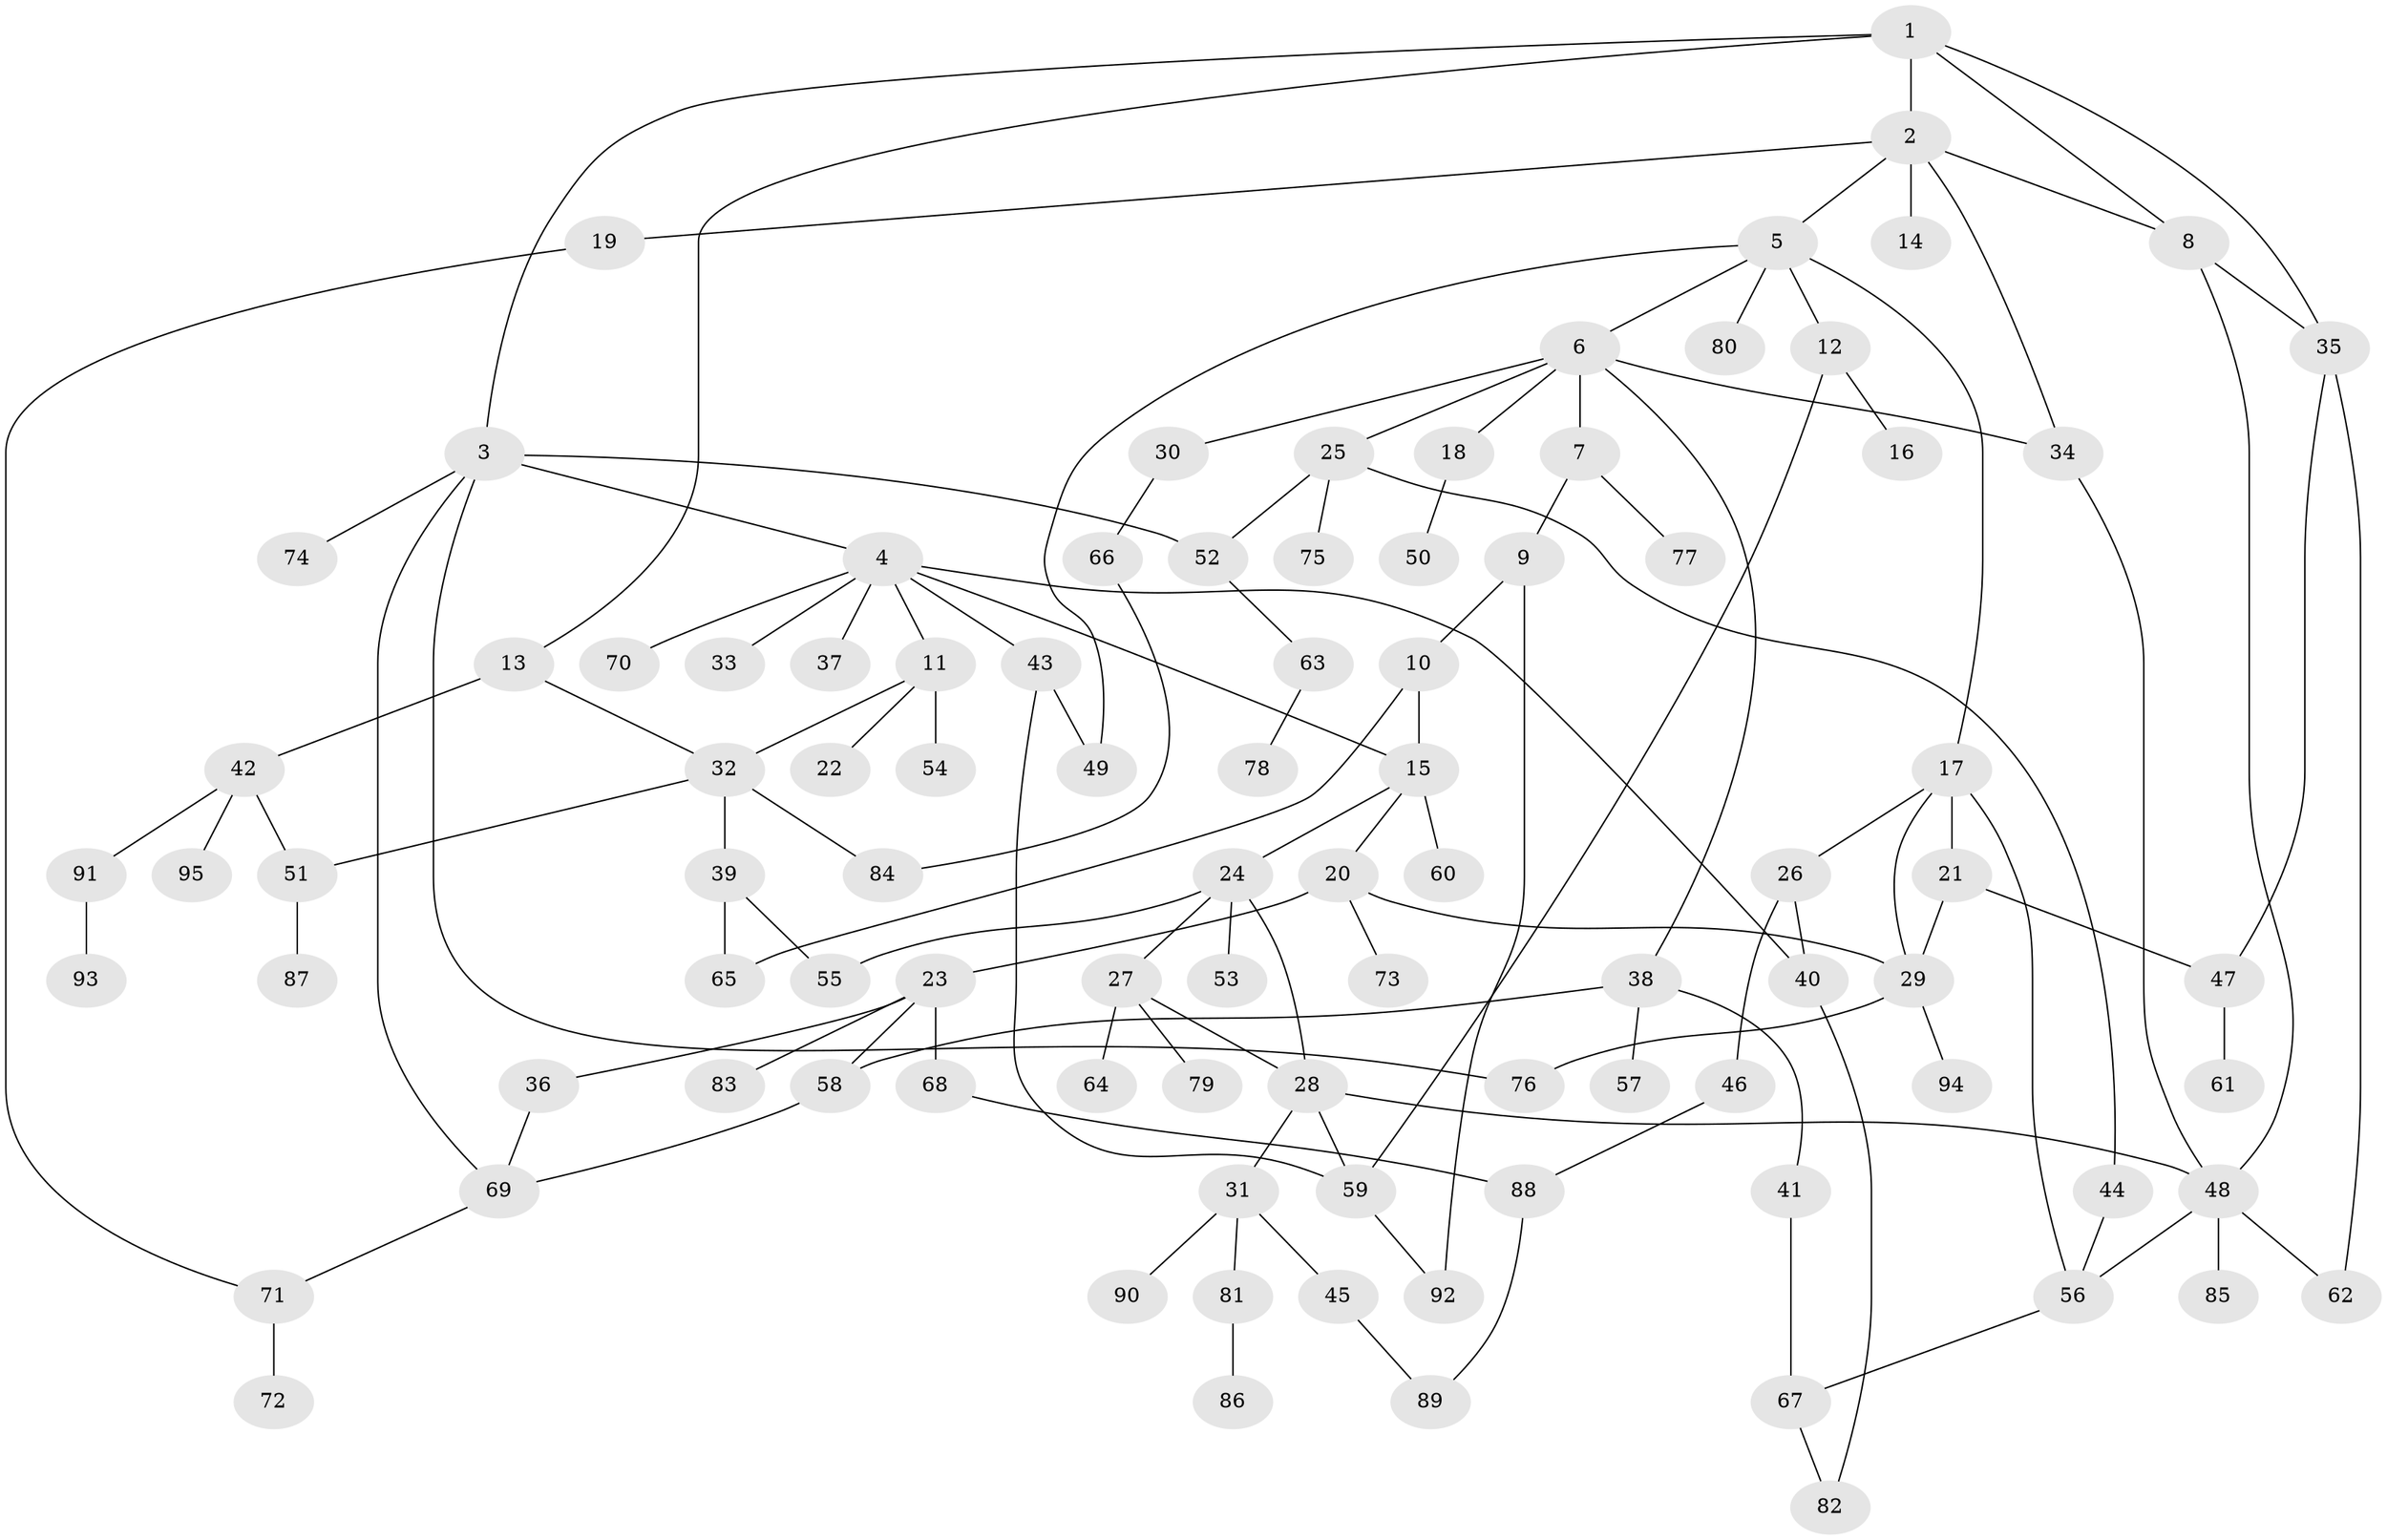 // coarse degree distribution, {5: 0.06451612903225806, 7: 0.08064516129032258, 6: 0.04838709677419355, 9: 0.016129032258064516, 2: 0.20967741935483872, 3: 0.1935483870967742, 1: 0.3225806451612903, 4: 0.04838709677419355, 8: 0.016129032258064516}
// Generated by graph-tools (version 1.1) at 2025/23/03/03/25 07:23:32]
// undirected, 95 vertices, 127 edges
graph export_dot {
graph [start="1"]
  node [color=gray90,style=filled];
  1;
  2;
  3;
  4;
  5;
  6;
  7;
  8;
  9;
  10;
  11;
  12;
  13;
  14;
  15;
  16;
  17;
  18;
  19;
  20;
  21;
  22;
  23;
  24;
  25;
  26;
  27;
  28;
  29;
  30;
  31;
  32;
  33;
  34;
  35;
  36;
  37;
  38;
  39;
  40;
  41;
  42;
  43;
  44;
  45;
  46;
  47;
  48;
  49;
  50;
  51;
  52;
  53;
  54;
  55;
  56;
  57;
  58;
  59;
  60;
  61;
  62;
  63;
  64;
  65;
  66;
  67;
  68;
  69;
  70;
  71;
  72;
  73;
  74;
  75;
  76;
  77;
  78;
  79;
  80;
  81;
  82;
  83;
  84;
  85;
  86;
  87;
  88;
  89;
  90;
  91;
  92;
  93;
  94;
  95;
  1 -- 2;
  1 -- 3;
  1 -- 13;
  1 -- 35;
  1 -- 8;
  2 -- 5;
  2 -- 8;
  2 -- 14;
  2 -- 19;
  2 -- 34;
  3 -- 4;
  3 -- 52;
  3 -- 69;
  3 -- 74;
  3 -- 76;
  4 -- 11;
  4 -- 33;
  4 -- 37;
  4 -- 43;
  4 -- 70;
  4 -- 40;
  4 -- 15;
  5 -- 6;
  5 -- 12;
  5 -- 17;
  5 -- 49;
  5 -- 80;
  6 -- 7;
  6 -- 18;
  6 -- 25;
  6 -- 30;
  6 -- 38;
  6 -- 34;
  7 -- 9;
  7 -- 77;
  8 -- 48;
  8 -- 35;
  9 -- 10;
  9 -- 92;
  10 -- 15;
  10 -- 65;
  11 -- 22;
  11 -- 54;
  11 -- 32;
  12 -- 16;
  12 -- 59;
  13 -- 32;
  13 -- 42;
  15 -- 20;
  15 -- 24;
  15 -- 60;
  17 -- 21;
  17 -- 26;
  17 -- 29;
  17 -- 56;
  18 -- 50;
  19 -- 71;
  20 -- 23;
  20 -- 73;
  20 -- 29;
  21 -- 47;
  21 -- 29;
  23 -- 36;
  23 -- 68;
  23 -- 83;
  23 -- 58;
  24 -- 27;
  24 -- 28;
  24 -- 53;
  24 -- 55;
  25 -- 44;
  25 -- 75;
  25 -- 52;
  26 -- 40;
  26 -- 46;
  27 -- 64;
  27 -- 79;
  27 -- 28;
  28 -- 31;
  28 -- 59;
  28 -- 48;
  29 -- 94;
  29 -- 76;
  30 -- 66;
  31 -- 45;
  31 -- 81;
  31 -- 90;
  32 -- 39;
  32 -- 51;
  32 -- 84;
  34 -- 48;
  35 -- 62;
  35 -- 47;
  36 -- 69;
  38 -- 41;
  38 -- 57;
  38 -- 58;
  39 -- 65;
  39 -- 55;
  40 -- 82;
  41 -- 67;
  42 -- 91;
  42 -- 95;
  42 -- 51;
  43 -- 49;
  43 -- 59;
  44 -- 56;
  45 -- 89;
  46 -- 88;
  47 -- 61;
  48 -- 85;
  48 -- 56;
  48 -- 62;
  51 -- 87;
  52 -- 63;
  56 -- 67;
  58 -- 69;
  59 -- 92;
  63 -- 78;
  66 -- 84;
  67 -- 82;
  68 -- 88;
  69 -- 71;
  71 -- 72;
  81 -- 86;
  88 -- 89;
  91 -- 93;
}
